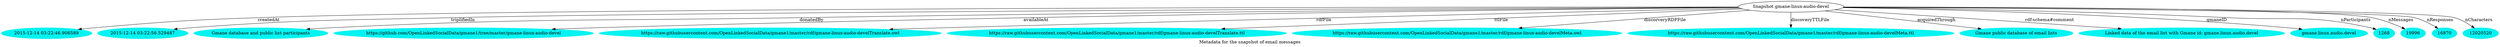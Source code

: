 digraph  {
	graph [label="Metadata for the snapshot of email messages"];
	node [label="\N"];
	30	 [color="#02F3F1",
		label="2015-12-14 03:22:46.906589",
		style=filled];
	"Snapshot gmane-linux-audio-devel" -> 30	 [label=createdAt];
	31	 [color="#02F3F1",
		label="2015-12-14 03:22:56.529487",
		style=filled];
	"Snapshot gmane-linux-audio-devel" -> 31	 [label=triplifiedIn];
	32	 [color="#02F3F1",
		label="Gmane database and public list participants",
		style=filled];
	"Snapshot gmane-linux-audio-devel" -> 32	 [label=donatedBy];
	33	 [color="#02F3F1",
		label="https://github.com/OpenLinkedSocialData/gmane1/tree/master/gmane-linux-audio-devel",
		style=filled];
	"Snapshot gmane-linux-audio-devel" -> 33	 [label=availableAt];
	34	 [color="#02F3F1",
		label="https://raw.githubusercontent.com/OpenLinkedSocialData/gmane1/master/rdf/gmane-linux-audio-develTranslate.owl",
		style=filled];
	"Snapshot gmane-linux-audio-devel" -> 34	 [label=rdfFile];
	35	 [color="#02F3F1",
		label="https://raw.githubusercontent.com/OpenLinkedSocialData/gmane1/master/rdf/gmane-linux-audio-develTranslate.ttl",
		style=filled];
	"Snapshot gmane-linux-audio-devel" -> 35	 [label=ttlFile];
	36	 [color="#02F3F1",
		label="https://raw.githubusercontent.com/OpenLinkedSocialData/gmane1/master/rdf/gmane-linux-audio-develMeta.owl",
		style=filled];
	"Snapshot gmane-linux-audio-devel" -> 36	 [label=discorveryRDFFile];
	37	 [color="#02F3F1",
		label="https://raw.githubusercontent.com/OpenLinkedSocialData/gmane1/master/rdf/gmane-linux-audio-develMeta.ttl",
		style=filled];
	"Snapshot gmane-linux-audio-devel" -> 37	 [label=discoveryTTLFile];
	38	 [color="#02F3F1",
		label="Gmane public database of email lists",
		style=filled];
	"Snapshot gmane-linux-audio-devel" -> 38	 [label=acquiredThrough];
	39	 [color="#02F3F1",
		label="Linked data of the email list with Gmane id: gmane.linux.audio.devel",
		style=filled];
	"Snapshot gmane-linux-audio-devel" -> 39	 [label="rdf-schema#comment"];
	40	 [color="#02F3F1",
		label="gmane.linux.audio.devel",
		style=filled];
	"Snapshot gmane-linux-audio-devel" -> 40	 [label=gmaneID];
	41	 [color="#02F3F1",
		label=1268,
		style=filled];
	"Snapshot gmane-linux-audio-devel" -> 41	 [label=nParticipants];
	42	 [color="#02F3F1",
		label=19996,
		style=filled];
	"Snapshot gmane-linux-audio-devel" -> 42	 [label=nMessages];
	43	 [color="#02F3F1",
		label=16870,
		style=filled];
	"Snapshot gmane-linux-audio-devel" -> 43	 [label=nResponses];
	44	 [color="#02F3F1",
		label=12020520,
		style=filled];
	"Snapshot gmane-linux-audio-devel" -> 44	 [label=nCharacters];
}
